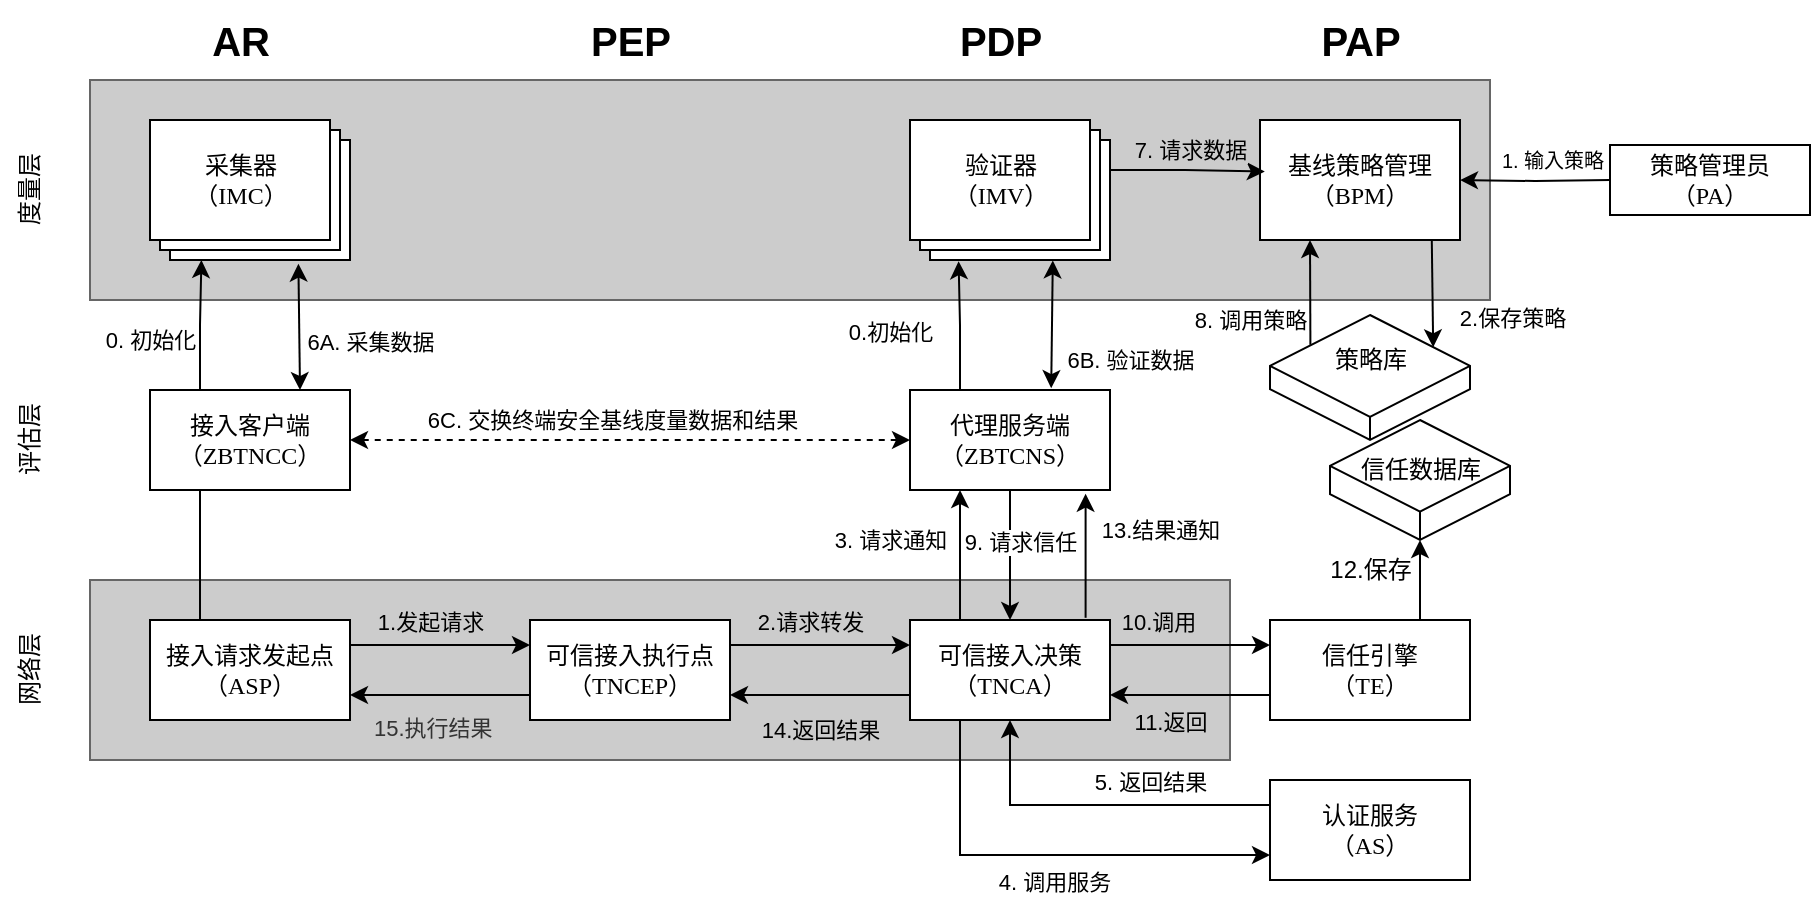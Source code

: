 <mxfile version="24.2.2" type="github">
  <diagram name="第 1 页" id="b1a1K8lGnvg2Fc-WdCFe">
    <mxGraphModel dx="1963" dy="578" grid="1" gridSize="10" guides="1" tooltips="1" connect="1" arrows="1" fold="1" page="1" pageScale="1" pageWidth="827" pageHeight="1169" math="0" shadow="0">
      <root>
        <mxCell id="0" />
        <mxCell id="1" parent="0" />
        <mxCell id="ppDxrrGSv02l8xtLy87P-3" value="" style="rounded=0;whiteSpace=wrap;html=1;fillColor=#CCCCCC;fontColor=#333333;strokeColor=#666666;" parent="1" vertex="1">
          <mxGeometry x="-60" y="400" width="570" height="90" as="geometry" />
        </mxCell>
        <mxCell id="ppDxrrGSv02l8xtLy87P-1" value="" style="rounded=0;whiteSpace=wrap;html=1;fillColor=#CCCCCC;fontColor=#333333;strokeColor=#666666;" parent="1" vertex="1">
          <mxGeometry x="-60" y="150" width="700" height="110" as="geometry" />
        </mxCell>
        <mxCell id="ppDxrrGSv02l8xtLy87P-4" value="&lt;font style=&quot;font-size: 20px;&quot;&gt;&lt;b&gt;AR&lt;/b&gt;&lt;/font&gt;" style="text;html=1;align=center;verticalAlign=middle;resizable=0;points=[];autosize=1;strokeColor=none;fillColor=none;" parent="1" vertex="1">
          <mxGeometry x="-10" y="110" width="50" height="40" as="geometry" />
        </mxCell>
        <mxCell id="ppDxrrGSv02l8xtLy87P-6" value="&lt;font style=&quot;font-size: 20px;&quot;&gt;&lt;b&gt;PEP&lt;/b&gt;&lt;/font&gt;" style="text;html=1;align=center;verticalAlign=middle;resizable=0;points=[];autosize=1;strokeColor=none;fillColor=none;" parent="1" vertex="1">
          <mxGeometry x="180" y="110" width="60" height="40" as="geometry" />
        </mxCell>
        <mxCell id="ppDxrrGSv02l8xtLy87P-8" value="" style="verticalLabelPosition=bottom;verticalAlign=top;html=1;shape=mxgraph.basic.layered_rect;dx=10;outlineConnect=0;whiteSpace=wrap;" parent="1" vertex="1">
          <mxGeometry x="-30" y="170" width="100" height="70" as="geometry" />
        </mxCell>
        <mxCell id="ppDxrrGSv02l8xtLy87P-9" value="&lt;div&gt;&lt;font face=&quot;Times New Roman&quot;&gt;接入客户端&lt;/font&gt;&lt;/div&gt;&lt;font face=&quot;Times New Roman&quot;&gt;（ZBTNCC）&lt;/font&gt;" style="rounded=0;whiteSpace=wrap;html=1;" parent="1" vertex="1">
          <mxGeometry x="-30" y="305" width="100" height="50" as="geometry" />
        </mxCell>
        <mxCell id="ppDxrrGSv02l8xtLy87P-99" style="edgeStyle=orthogonalEdgeStyle;rounded=0;orthogonalLoop=1;jettySize=auto;html=1;entryX=0.5;entryY=0;entryDx=0;entryDy=0;" parent="1" source="ppDxrrGSv02l8xtLy87P-10" target="ppDxrrGSv02l8xtLy87P-13" edge="1">
          <mxGeometry relative="1" as="geometry">
            <mxPoint x="400" y="360" as="sourcePoint" />
          </mxGeometry>
        </mxCell>
        <mxCell id="ppDxrrGSv02l8xtLy87P-100" value="9. 请求信任" style="edgeLabel;html=1;align=center;verticalAlign=middle;resizable=0;points=[];" parent="ppDxrrGSv02l8xtLy87P-99" vertex="1" connectable="0">
          <mxGeometry x="-0.189" y="3" relative="1" as="geometry">
            <mxPoint x="2" y="-1" as="offset" />
          </mxGeometry>
        </mxCell>
        <mxCell id="ppDxrrGSv02l8xtLy87P-10" value="&lt;div&gt;&lt;font face=&quot;Times New Roman&quot;&gt;代理服务端&lt;/font&gt;&lt;/div&gt;&lt;font face=&quot;Times New Roman&quot;&gt;（ZBTCNS）&lt;/font&gt;" style="rounded=0;whiteSpace=wrap;html=1;" parent="1" vertex="1">
          <mxGeometry x="350" y="305" width="100" height="50" as="geometry" />
        </mxCell>
        <mxCell id="ppDxrrGSv02l8xtLy87P-38" style="edgeStyle=orthogonalEdgeStyle;rounded=0;orthogonalLoop=1;jettySize=auto;html=1;exitX=1;exitY=0.25;exitDx=0;exitDy=0;entryX=0;entryY=0.25;entryDx=0;entryDy=0;" parent="1" source="ppDxrrGSv02l8xtLy87P-12" target="ppDxrrGSv02l8xtLy87P-14" edge="1">
          <mxGeometry relative="1" as="geometry" />
        </mxCell>
        <mxCell id="ppDxrrGSv02l8xtLy87P-39" value="&lt;span style=&quot;&quot;&gt;1.发起请求&lt;/span&gt;" style="edgeLabel;html=1;align=center;verticalAlign=middle;resizable=0;points=[];labelBackgroundColor=#CCCCCC;" parent="ppDxrrGSv02l8xtLy87P-38" vertex="1" connectable="0">
          <mxGeometry x="-0.29" y="-1" relative="1" as="geometry">
            <mxPoint x="8" y="-13" as="offset" />
          </mxGeometry>
        </mxCell>
        <mxCell id="ppDxrrGSv02l8xtLy87P-12" value="接入请求发起点&lt;br&gt;&lt;font face=&quot;Times New Roman&quot;&gt;（ASP）&lt;/font&gt;" style="rounded=0;whiteSpace=wrap;html=1;" parent="1" vertex="1">
          <mxGeometry x="-30" y="420" width="100" height="50" as="geometry" />
        </mxCell>
        <mxCell id="ppDxrrGSv02l8xtLy87P-62" style="edgeStyle=orthogonalEdgeStyle;rounded=0;orthogonalLoop=1;jettySize=auto;html=1;exitX=0.25;exitY=0;exitDx=0;exitDy=0;entryX=0.25;entryY=1;entryDx=0;entryDy=0;" parent="1" source="ppDxrrGSv02l8xtLy87P-13" target="ppDxrrGSv02l8xtLy87P-10" edge="1">
          <mxGeometry relative="1" as="geometry" />
        </mxCell>
        <mxCell id="ppDxrrGSv02l8xtLy87P-63" value="3. 请求通知" style="edgeLabel;html=1;align=center;verticalAlign=middle;resizable=0;points=[];" parent="ppDxrrGSv02l8xtLy87P-62" vertex="1" connectable="0">
          <mxGeometry x="0.062" y="-1" relative="1" as="geometry">
            <mxPoint x="-36" y="-6" as="offset" />
          </mxGeometry>
        </mxCell>
        <mxCell id="ppDxrrGSv02l8xtLy87P-66" style="edgeStyle=orthogonalEdgeStyle;rounded=0;orthogonalLoop=1;jettySize=auto;html=1;exitX=0.25;exitY=1;exitDx=0;exitDy=0;entryX=0;entryY=0.75;entryDx=0;entryDy=0;" parent="1" source="ppDxrrGSv02l8xtLy87P-13" target="ppDxrrGSv02l8xtLy87P-29" edge="1">
          <mxGeometry relative="1" as="geometry" />
        </mxCell>
        <mxCell id="ppDxrrGSv02l8xtLy87P-67" value="4. 调用服务" style="edgeLabel;html=1;align=center;verticalAlign=middle;resizable=0;points=[];fontColor=#000000;labelBackgroundColor=#FFFFFF;" parent="ppDxrrGSv02l8xtLy87P-66" vertex="1" connectable="0">
          <mxGeometry x="-0.124" y="-2" relative="1" as="geometry">
            <mxPoint x="17" y="11" as="offset" />
          </mxGeometry>
        </mxCell>
        <mxCell id="ppDxrrGSv02l8xtLy87P-102" style="edgeStyle=orthogonalEdgeStyle;rounded=0;orthogonalLoop=1;jettySize=auto;html=1;exitX=1;exitY=0.25;exitDx=0;exitDy=0;entryX=0;entryY=0.25;entryDx=0;entryDy=0;" parent="1" source="ppDxrrGSv02l8xtLy87P-13" target="ppDxrrGSv02l8xtLy87P-27" edge="1">
          <mxGeometry relative="1" as="geometry" />
        </mxCell>
        <mxCell id="ppDxrrGSv02l8xtLy87P-103" value="10.调用" style="edgeLabel;html=1;align=center;verticalAlign=middle;resizable=0;points=[];labelBackgroundColor=#CCCCCC;" parent="ppDxrrGSv02l8xtLy87P-102" vertex="1" connectable="0">
          <mxGeometry x="-0.081" y="1" relative="1" as="geometry">
            <mxPoint x="-13" y="-11" as="offset" />
          </mxGeometry>
        </mxCell>
        <mxCell id="ppDxrrGSv02l8xtLy87P-115" style="edgeStyle=orthogonalEdgeStyle;rounded=0;orthogonalLoop=1;jettySize=auto;html=1;exitX=0;exitY=0.75;exitDx=0;exitDy=0;entryX=1;entryY=0.75;entryDx=0;entryDy=0;" parent="1" source="ppDxrrGSv02l8xtLy87P-13" target="ppDxrrGSv02l8xtLy87P-14" edge="1">
          <mxGeometry relative="1" as="geometry" />
        </mxCell>
        <mxCell id="ppDxrrGSv02l8xtLy87P-13" value="可信接入决策&lt;br&gt;&lt;font face=&quot;Times New Roman&quot;&gt;（TNCA）&lt;/font&gt;" style="rounded=0;whiteSpace=wrap;html=1;" parent="1" vertex="1">
          <mxGeometry x="350" y="420" width="100" height="50" as="geometry" />
        </mxCell>
        <mxCell id="ppDxrrGSv02l8xtLy87P-57" style="edgeStyle=orthogonalEdgeStyle;rounded=0;orthogonalLoop=1;jettySize=auto;html=1;exitX=1;exitY=0.25;exitDx=0;exitDy=0;entryX=0;entryY=0.25;entryDx=0;entryDy=0;" parent="1" source="ppDxrrGSv02l8xtLy87P-14" target="ppDxrrGSv02l8xtLy87P-13" edge="1">
          <mxGeometry relative="1" as="geometry" />
        </mxCell>
        <mxCell id="ppDxrrGSv02l8xtLy87P-58" value="2.请求转发" style="edgeLabel;html=1;align=center;verticalAlign=middle;resizable=0;points=[];labelBackgroundColor=#CCCCCC;" parent="ppDxrrGSv02l8xtLy87P-57" vertex="1" connectable="0">
          <mxGeometry x="-0.467" y="1" relative="1" as="geometry">
            <mxPoint x="16" y="-11" as="offset" />
          </mxGeometry>
        </mxCell>
        <mxCell id="ppDxrrGSv02l8xtLy87P-118" style="edgeStyle=orthogonalEdgeStyle;rounded=0;orthogonalLoop=1;jettySize=auto;html=1;exitX=0;exitY=0.75;exitDx=0;exitDy=0;entryX=1;entryY=0.75;entryDx=0;entryDy=0;" parent="1" source="ppDxrrGSv02l8xtLy87P-14" target="ppDxrrGSv02l8xtLy87P-12" edge="1">
          <mxGeometry relative="1" as="geometry" />
        </mxCell>
        <mxCell id="ppDxrrGSv02l8xtLy87P-14" value="可信接入执行点&lt;br&gt;&lt;font face=&quot;Times New Roman&quot;&gt;（TNCEP）&lt;/font&gt;" style="rounded=0;whiteSpace=wrap;html=1;" parent="1" vertex="1">
          <mxGeometry x="160" y="420" width="100" height="50" as="geometry" />
        </mxCell>
        <mxCell id="ppDxrrGSv02l8xtLy87P-23" value="" style="verticalLabelPosition=bottom;verticalAlign=top;html=1;shape=mxgraph.basic.layered_rect;dx=10;outlineConnect=0;whiteSpace=wrap;" parent="1" vertex="1">
          <mxGeometry x="350" y="170" width="100" height="70" as="geometry" />
        </mxCell>
        <mxCell id="ppDxrrGSv02l8xtLy87P-22" value="验证器&lt;br style=&quot;border-color: var(--border-color);&quot;&gt;&lt;font style=&quot;border-color: var(--border-color);&quot; face=&quot;Times New Roman&quot;&gt;（IMV）&lt;/font&gt;" style="text;html=1;align=center;verticalAlign=middle;resizable=0;points=[];autosize=1;strokeColor=none;fillColor=none;" parent="1" vertex="1">
          <mxGeometry x="360" y="180" width="70" height="40" as="geometry" />
        </mxCell>
        <mxCell id="ppDxrrGSv02l8xtLy87P-104" style="edgeStyle=orthogonalEdgeStyle;rounded=0;orthogonalLoop=1;jettySize=auto;html=1;exitX=0;exitY=0.75;exitDx=0;exitDy=0;entryX=1;entryY=0.75;entryDx=0;entryDy=0;" parent="1" source="ppDxrrGSv02l8xtLy87P-27" target="ppDxrrGSv02l8xtLy87P-13" edge="1">
          <mxGeometry relative="1" as="geometry" />
        </mxCell>
        <mxCell id="ppDxrrGSv02l8xtLy87P-109" value="11.返回" style="edgeLabel;html=1;align=center;verticalAlign=middle;resizable=0;points=[];labelBackgroundColor=#CCCCCC;" parent="ppDxrrGSv02l8xtLy87P-104" vertex="1" connectable="0">
          <mxGeometry x="-0.305" y="3" relative="1" as="geometry">
            <mxPoint x="-22" y="10" as="offset" />
          </mxGeometry>
        </mxCell>
        <mxCell id="ppDxrrGSv02l8xtLy87P-27" value="信任引擎&lt;br&gt;&lt;font face=&quot;Times New Roman&quot;&gt;（TE）&lt;/font&gt;" style="rounded=0;whiteSpace=wrap;html=1;" parent="1" vertex="1">
          <mxGeometry x="530" y="420" width="100" height="50" as="geometry" />
        </mxCell>
        <mxCell id="ppDxrrGSv02l8xtLy87P-28" value="基线策略管理&lt;br&gt;&lt;font face=&quot;Times New Roman&quot;&gt;（BPM）&lt;/font&gt;" style="rounded=0;whiteSpace=wrap;html=1;" parent="1" vertex="1">
          <mxGeometry x="525" y="170" width="100" height="60" as="geometry" />
        </mxCell>
        <mxCell id="ppDxrrGSv02l8xtLy87P-68" style="edgeStyle=orthogonalEdgeStyle;rounded=0;orthogonalLoop=1;jettySize=auto;html=1;exitX=0;exitY=0.25;exitDx=0;exitDy=0;entryX=0.5;entryY=1;entryDx=0;entryDy=0;" parent="1" source="ppDxrrGSv02l8xtLy87P-29" target="ppDxrrGSv02l8xtLy87P-13" edge="1">
          <mxGeometry relative="1" as="geometry" />
        </mxCell>
        <mxCell id="ppDxrrGSv02l8xtLy87P-69" value="5. 返回结果" style="edgeLabel;html=1;align=center;verticalAlign=middle;resizable=0;points=[];labelBackgroundColor=#FFFFFF;" parent="ppDxrrGSv02l8xtLy87P-68" vertex="1" connectable="0">
          <mxGeometry x="0.198" y="-1" relative="1" as="geometry">
            <mxPoint x="43" y="-11" as="offset" />
          </mxGeometry>
        </mxCell>
        <mxCell id="ppDxrrGSv02l8xtLy87P-29" value="认证服务&lt;br&gt;&lt;font face=&quot;Times New Roman&quot;&gt;（AS）&lt;/font&gt;" style="rounded=0;whiteSpace=wrap;html=1;" parent="1" vertex="1">
          <mxGeometry x="530" y="500" width="100" height="50" as="geometry" />
        </mxCell>
        <mxCell id="ppDxrrGSv02l8xtLy87P-30" style="edgeStyle=orthogonalEdgeStyle;rounded=0;orthogonalLoop=1;jettySize=auto;html=1;exitX=0.25;exitY=0;exitDx=0;exitDy=0;entryX=0.257;entryY=1;entryDx=0;entryDy=0;entryPerimeter=0;" parent="1" source="ppDxrrGSv02l8xtLy87P-9" target="ppDxrrGSv02l8xtLy87P-8" edge="1">
          <mxGeometry relative="1" as="geometry" />
        </mxCell>
        <mxCell id="ppDxrrGSv02l8xtLy87P-31" value="0. 初始化" style="edgeLabel;html=1;align=center;verticalAlign=middle;resizable=0;points=[];" parent="ppDxrrGSv02l8xtLy87P-30" vertex="1" connectable="0">
          <mxGeometry x="-0.238" y="-2" relative="1" as="geometry">
            <mxPoint x="-27" as="offset" />
          </mxGeometry>
        </mxCell>
        <mxCell id="ppDxrrGSv02l8xtLy87P-32" style="edgeStyle=orthogonalEdgeStyle;rounded=0;orthogonalLoop=1;jettySize=auto;html=1;exitX=0.25;exitY=0;exitDx=0;exitDy=0;entryX=0.243;entryY=1.009;entryDx=0;entryDy=0;entryPerimeter=0;" parent="1" source="ppDxrrGSv02l8xtLy87P-10" target="ppDxrrGSv02l8xtLy87P-23" edge="1">
          <mxGeometry relative="1" as="geometry" />
        </mxCell>
        <mxCell id="ppDxrrGSv02l8xtLy87P-33" value="0.初始化" style="edgeLabel;html=1;align=center;verticalAlign=middle;resizable=0;points=[];" parent="ppDxrrGSv02l8xtLy87P-32" vertex="1" connectable="0">
          <mxGeometry x="-0.219" y="1" relative="1" as="geometry">
            <mxPoint x="-34" y="-4" as="offset" />
          </mxGeometry>
        </mxCell>
        <mxCell id="ppDxrrGSv02l8xtLy87P-50" value="&lt;font style=&quot;font-size: 20px;&quot;&gt;&lt;b&gt;PAP&lt;/b&gt;&lt;/font&gt;" style="text;html=1;align=center;verticalAlign=middle;resizable=0;points=[];autosize=1;strokeColor=none;fillColor=none;" parent="1" vertex="1">
          <mxGeometry x="545" y="110" width="60" height="40" as="geometry" />
        </mxCell>
        <mxCell id="ppDxrrGSv02l8xtLy87P-51" value="" style="html=1;whiteSpace=wrap;shape=isoCube2;backgroundOutline=1;isoAngle=15.862;" parent="1" vertex="1">
          <mxGeometry x="530" y="267.5" width="100" height="62.5" as="geometry" />
        </mxCell>
        <mxCell id="ppDxrrGSv02l8xtLy87P-60" value="" style="edgeStyle=orthogonalEdgeStyle;rounded=0;orthogonalLoop=1;jettySize=auto;html=1;" parent="1" target="ppDxrrGSv02l8xtLy87P-28" edge="1">
          <mxGeometry relative="1" as="geometry">
            <mxPoint x="700" y="200" as="sourcePoint" />
          </mxGeometry>
        </mxCell>
        <mxCell id="ppDxrrGSv02l8xtLy87P-61" value="1. 输入策略" style="edgeLabel;html=1;align=center;verticalAlign=middle;resizable=0;points=[];fontSize=10;" parent="ppDxrrGSv02l8xtLy87P-60" vertex="1" connectable="0">
          <mxGeometry x="0.267" y="-3" relative="1" as="geometry">
            <mxPoint x="18" y="-7" as="offset" />
          </mxGeometry>
        </mxCell>
        <mxCell id="ppDxrrGSv02l8xtLy87P-73" value="" style="endArrow=classic;startArrow=classic;html=1;rounded=0;entryX=0;entryY=0.5;entryDx=0;entryDy=0;exitX=1;exitY=0.5;exitDx=0;exitDy=0;dashed=1;" parent="1" source="ppDxrrGSv02l8xtLy87P-9" target="ppDxrrGSv02l8xtLy87P-10" edge="1">
          <mxGeometry width="50" height="50" relative="1" as="geometry">
            <mxPoint x="-170" y="400" as="sourcePoint" />
            <mxPoint x="-120" y="350" as="targetPoint" />
          </mxGeometry>
        </mxCell>
        <mxCell id="ppDxrrGSv02l8xtLy87P-76" value="6C. 交换终端安全基线度量数据和结果" style="edgeLabel;html=1;align=center;verticalAlign=middle;resizable=0;points=[];" parent="ppDxrrGSv02l8xtLy87P-73" vertex="1" connectable="0">
          <mxGeometry x="-0.24" relative="1" as="geometry">
            <mxPoint x="24" y="-10" as="offset" />
          </mxGeometry>
        </mxCell>
        <mxCell id="ppDxrrGSv02l8xtLy87P-74" value="" style="endArrow=none;html=1;rounded=0;entryX=0.25;entryY=1;entryDx=0;entryDy=0;exitX=0.25;exitY=0;exitDx=0;exitDy=0;" parent="1" source="ppDxrrGSv02l8xtLy87P-12" target="ppDxrrGSv02l8xtLy87P-9" edge="1">
          <mxGeometry width="50" height="50" relative="1" as="geometry">
            <mxPoint x="-130" y="440" as="sourcePoint" />
            <mxPoint x="-80" y="390" as="targetPoint" />
          </mxGeometry>
        </mxCell>
        <mxCell id="ppDxrrGSv02l8xtLy87P-77" value="" style="endArrow=classic;startArrow=classic;html=1;rounded=0;entryX=0.75;entryY=0;entryDx=0;entryDy=0;exitX=0.742;exitY=1.026;exitDx=0;exitDy=0;exitPerimeter=0;" parent="1" source="ppDxrrGSv02l8xtLy87P-8" target="ppDxrrGSv02l8xtLy87P-9" edge="1">
          <mxGeometry width="50" height="50" relative="1" as="geometry">
            <mxPoint x="30" y="280" as="sourcePoint" />
            <mxPoint x="149.2" y="274.8" as="targetPoint" />
          </mxGeometry>
        </mxCell>
        <mxCell id="ppDxrrGSv02l8xtLy87P-78" value="6A. 采集数据" style="edgeLabel;html=1;align=center;verticalAlign=middle;resizable=0;points=[];" parent="ppDxrrGSv02l8xtLy87P-77" vertex="1" connectable="0">
          <mxGeometry x="0.121" y="3" relative="1" as="geometry">
            <mxPoint x="32" y="3" as="offset" />
          </mxGeometry>
        </mxCell>
        <mxCell id="ppDxrrGSv02l8xtLy87P-79" value="" style="endArrow=classic;startArrow=classic;html=1;rounded=0;entryX=0.706;entryY=-0.018;entryDx=0;entryDy=0;entryPerimeter=0;exitX=0.714;exitY=1.003;exitDx=0;exitDy=0;exitPerimeter=0;" parent="1" source="ppDxrrGSv02l8xtLy87P-23" target="ppDxrrGSv02l8xtLy87P-10" edge="1">
          <mxGeometry width="50" height="50" relative="1" as="geometry">
            <mxPoint x="430" y="250" as="sourcePoint" />
            <mxPoint x="290" y="270" as="targetPoint" />
          </mxGeometry>
        </mxCell>
        <mxCell id="ppDxrrGSv02l8xtLy87P-80" value="6B. 验证数据" style="edgeLabel;html=1;align=center;verticalAlign=middle;resizable=0;points=[];" parent="ppDxrrGSv02l8xtLy87P-79" vertex="1" connectable="0">
          <mxGeometry x="-0.015" relative="1" as="geometry">
            <mxPoint x="39" y="18" as="offset" />
          </mxGeometry>
        </mxCell>
        <mxCell id="ppDxrrGSv02l8xtLy87P-83" style="edgeStyle=orthogonalEdgeStyle;rounded=0;orthogonalLoop=1;jettySize=auto;html=1;exitX=0;exitY=0;exitDx=100;exitDy=25;exitPerimeter=0;entryX=0.024;entryY=0.43;entryDx=0;entryDy=0;entryPerimeter=0;" parent="1" source="ppDxrrGSv02l8xtLy87P-23" target="ppDxrrGSv02l8xtLy87P-28" edge="1">
          <mxGeometry relative="1" as="geometry" />
        </mxCell>
        <mxCell id="ppDxrrGSv02l8xtLy87P-84" value="7. 请求数据" style="edgeLabel;html=1;align=center;verticalAlign=middle;resizable=0;points=[];labelBackgroundColor=#CCCCCC;" parent="ppDxrrGSv02l8xtLy87P-83" vertex="1" connectable="0">
          <mxGeometry x="-0.36" y="1" relative="1" as="geometry">
            <mxPoint x="15" y="-9" as="offset" />
          </mxGeometry>
        </mxCell>
        <mxCell id="ppDxrrGSv02l8xtLy87P-85" value="" style="endArrow=classic;html=1;rounded=0;entryX=0.25;entryY=1;entryDx=0;entryDy=0;exitX=0.202;exitY=0.238;exitDx=0;exitDy=0;exitPerimeter=0;" parent="1" source="ppDxrrGSv02l8xtLy87P-51" target="ppDxrrGSv02l8xtLy87P-28" edge="1">
          <mxGeometry width="50" height="50" relative="1" as="geometry">
            <mxPoint x="550" y="300" as="sourcePoint" />
            <mxPoint x="790" y="340" as="targetPoint" />
          </mxGeometry>
        </mxCell>
        <mxCell id="ppDxrrGSv02l8xtLy87P-86" value="8. 调用策略" style="edgeLabel;html=1;align=center;verticalAlign=middle;resizable=0;points=[];" parent="ppDxrrGSv02l8xtLy87P-85" vertex="1" connectable="0">
          <mxGeometry x="-0.112" y="3" relative="1" as="geometry">
            <mxPoint x="-27" y="11" as="offset" />
          </mxGeometry>
        </mxCell>
        <mxCell id="ppDxrrGSv02l8xtLy87P-95" value="度量层" style="text;html=1;align=center;verticalAlign=middle;resizable=0;points=[];autosize=1;strokeColor=none;fillColor=none;rotation=-90;" parent="1" vertex="1">
          <mxGeometry x="-120" y="190" width="60" height="30" as="geometry" />
        </mxCell>
        <mxCell id="ppDxrrGSv02l8xtLy87P-97" value="评估层" style="text;html=1;align=center;verticalAlign=middle;resizable=0;points=[];autosize=1;strokeColor=none;fillColor=none;rotation=-90;" parent="1" vertex="1">
          <mxGeometry x="-120" y="315" width="60" height="30" as="geometry" />
        </mxCell>
        <mxCell id="ppDxrrGSv02l8xtLy87P-98" value="网络层" style="text;html=1;align=center;verticalAlign=middle;resizable=0;points=[];autosize=1;strokeColor=none;fillColor=none;rotation=-90;" parent="1" vertex="1">
          <mxGeometry x="-120" y="430" width="60" height="30" as="geometry" />
        </mxCell>
        <mxCell id="ppDxrrGSv02l8xtLy87P-107" value="" style="endArrow=classic;html=1;rounded=0;exitX=0.859;exitY=1.005;exitDx=0;exitDy=0;exitPerimeter=0;entryX=0.816;entryY=0.258;entryDx=0;entryDy=0;entryPerimeter=0;" parent="1" source="ppDxrrGSv02l8xtLy87P-28" target="ppDxrrGSv02l8xtLy87P-51" edge="1">
          <mxGeometry width="50" height="50" relative="1" as="geometry">
            <mxPoint x="690" y="310" as="sourcePoint" />
            <mxPoint x="740" y="260" as="targetPoint" />
          </mxGeometry>
        </mxCell>
        <mxCell id="ppDxrrGSv02l8xtLy87P-108" value="2.保存策略" style="edgeLabel;html=1;align=center;verticalAlign=middle;resizable=0;points=[];" parent="ppDxrrGSv02l8xtLy87P-107" vertex="1" connectable="0">
          <mxGeometry x="0.186" y="-2" relative="1" as="geometry">
            <mxPoint x="41" y="7" as="offset" />
          </mxGeometry>
        </mxCell>
        <mxCell id="ppDxrrGSv02l8xtLy87P-110" value="策略库" style="text;html=1;align=center;verticalAlign=middle;resizable=0;points=[];autosize=1;strokeColor=none;fillColor=none;" parent="1" vertex="1">
          <mxGeometry x="550" y="275" width="60" height="30" as="geometry" />
        </mxCell>
        <mxCell id="ppDxrrGSv02l8xtLy87P-111" value="" style="html=1;whiteSpace=wrap;shape=isoCube2;backgroundOutline=1;isoAngle=15.862;" parent="1" vertex="1">
          <mxGeometry x="560" y="320" width="90" height="60" as="geometry" />
        </mxCell>
        <mxCell id="ppDxrrGSv02l8xtLy87P-112" value="信任数据库" style="text;html=1;align=center;verticalAlign=middle;resizable=0;points=[];autosize=1;strokeColor=none;fillColor=none;" parent="1" vertex="1">
          <mxGeometry x="565" y="330" width="80" height="30" as="geometry" />
        </mxCell>
        <mxCell id="ppDxrrGSv02l8xtLy87P-114" value="12.保存" style="text;html=1;align=center;verticalAlign=middle;resizable=0;points=[];autosize=1;strokeColor=none;fillColor=none;" parent="1" vertex="1">
          <mxGeometry x="550" y="380" width="60" height="30" as="geometry" />
        </mxCell>
        <mxCell id="ppDxrrGSv02l8xtLy87P-116" value="&lt;font style=&quot;font-size: 11px;&quot;&gt;14.返回结果&lt;/font&gt;" style="text;html=1;align=center;verticalAlign=middle;resizable=0;points=[];autosize=1;strokeColor=none;fillColor=none;" parent="1" vertex="1">
          <mxGeometry x="265" y="460" width="80" height="30" as="geometry" />
        </mxCell>
        <mxCell id="ppDxrrGSv02l8xtLy87P-117" value="&lt;span style=&quot;color: rgb(51, 51, 51); font-family: Helvetica; font-style: normal; font-variant-ligatures: normal; font-variant-caps: normal; font-weight: 400; letter-spacing: normal; orphans: 2; text-align: center; text-indent: 0px; text-transform: none; widows: 2; word-spacing: 0px; -webkit-text-stroke-width: 0px; text-decoration-thickness: initial; text-decoration-style: initial; text-decoration-color: initial; float: none; display: inline !important;&quot;&gt;&lt;font style=&quot;font-size: 11px;&quot;&gt;15.执行结果&lt;/font&gt;&lt;/span&gt;" style="text;whiteSpace=wrap;html=1;labelBackgroundColor=#CCCCCC;" parent="1" vertex="1">
          <mxGeometry x="80" y="460" width="120" height="40" as="geometry" />
        </mxCell>
        <mxCell id="ppDxrrGSv02l8xtLy87P-119" style="edgeStyle=orthogonalEdgeStyle;rounded=0;orthogonalLoop=1;jettySize=auto;html=1;exitX=0.75;exitY=0;exitDx=0;exitDy=0;entryX=0.5;entryY=1;entryDx=0;entryDy=0;entryPerimeter=0;" parent="1" source="ppDxrrGSv02l8xtLy87P-27" target="ppDxrrGSv02l8xtLy87P-111" edge="1">
          <mxGeometry relative="1" as="geometry" />
        </mxCell>
        <mxCell id="ppDxrrGSv02l8xtLy87P-120" style="edgeStyle=orthogonalEdgeStyle;rounded=0;orthogonalLoop=1;jettySize=auto;html=1;exitX=0.878;exitY=-0.022;exitDx=0;exitDy=0;entryX=0.878;entryY=1.037;entryDx=0;entryDy=0;entryPerimeter=0;exitPerimeter=0;" parent="1" source="ppDxrrGSv02l8xtLy87P-13" target="ppDxrrGSv02l8xtLy87P-10" edge="1">
          <mxGeometry relative="1" as="geometry" />
        </mxCell>
        <mxCell id="ppDxrrGSv02l8xtLy87P-121" value="&lt;font style=&quot;font-size: 11px;&quot;&gt;13.结果通知&lt;/font&gt;" style="text;html=1;align=center;verticalAlign=middle;resizable=0;points=[];autosize=1;strokeColor=none;fillColor=none;" parent="1" vertex="1">
          <mxGeometry x="435" y="360" width="80" height="30" as="geometry" />
        </mxCell>
        <mxCell id="HNUJT4gYIMpLwI-gIVs4-1" value="采集器&lt;br&gt;&lt;font face=&quot;Times New Roman&quot;&gt;（IMC）&lt;/font&gt;" style="text;html=1;align=center;verticalAlign=middle;resizable=0;points=[];autosize=1;strokeColor=none;fillColor=none;" parent="1" vertex="1">
          <mxGeometry x="-20" y="180" width="70" height="40" as="geometry" />
        </mxCell>
        <mxCell id="-GHKkYtBak5QUSuNrEj4-1" value="&lt;font style=&quot;font-size: 20px;&quot;&gt;&lt;b&gt;PDP&lt;/b&gt;&lt;/font&gt;" style="text;html=1;align=center;verticalAlign=middle;resizable=0;points=[];autosize=1;strokeColor=none;fillColor=none;" parent="1" vertex="1">
          <mxGeometry x="365" y="110" width="60" height="40" as="geometry" />
        </mxCell>
        <mxCell id="-GHKkYtBak5QUSuNrEj4-2" value="&lt;span style=&quot;background-color: rgb(255, 255, 255);&quot;&gt;策略管理员&lt;/span&gt;&lt;font face=&quot;Times New Roman&quot;&gt;（PA）&lt;/font&gt;" style="rounded=0;whiteSpace=wrap;html=1;" parent="1" vertex="1">
          <mxGeometry x="700" y="182.5" width="100" height="35" as="geometry" />
        </mxCell>
      </root>
    </mxGraphModel>
  </diagram>
</mxfile>
